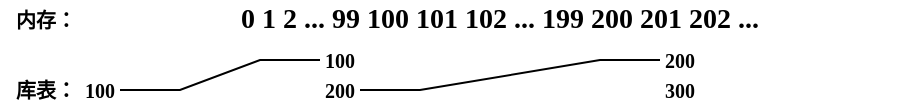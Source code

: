 <mxfile version="19.0.3" type="device"><diagram id="HAQJxB3Rs_gcAQVy3AtH" name="第 1 页"><mxGraphModel dx="585" dy="369" grid="1" gridSize="10" guides="1" tooltips="1" connect="1" arrows="1" fold="1" page="1" pageScale="1" pageWidth="1169" pageHeight="827" math="0" shadow="0"><root><mxCell id="0"/><mxCell id="1" parent="0"/><mxCell id="3Rw9o2CrVXbMSuTcduxS-8" value="&lt;font face=&quot;Lucida Console&quot;&gt;&lt;span style=&quot;font-size: 14px;&quot;&gt;&lt;b&gt;0 1 2 ... 99 100 101 102 ... 199 200 201 202 ...&lt;/b&gt;&lt;/span&gt;&lt;/font&gt;" style="text;html=1;strokeColor=none;fillColor=none;align=center;verticalAlign=middle;whiteSpace=wrap;rounded=0;" vertex="1" parent="1"><mxGeometry x="360" y="280" width="420" height="20" as="geometry"/></mxCell><mxCell id="3Rw9o2CrVXbMSuTcduxS-17" style="edgeStyle=entityRelationEdgeStyle;rounded=0;orthogonalLoop=1;jettySize=auto;html=1;exitX=1;exitY=0.5;exitDx=0;exitDy=0;entryX=0;entryY=0.5;entryDx=0;entryDy=0;fontFamily=Lucida Console;fontSize=10;elbow=vertical;endArrow=none;endFill=0;" edge="1" parent="1" source="3Rw9o2CrVXbMSuTcduxS-9" target="3Rw9o2CrVXbMSuTcduxS-13"><mxGeometry relative="1" as="geometry"/></mxCell><mxCell id="3Rw9o2CrVXbMSuTcduxS-9" value="&lt;b&gt;100&lt;/b&gt;" style="text;html=1;strokeColor=none;fillColor=none;align=center;verticalAlign=middle;whiteSpace=wrap;rounded=0;fontFamily=Lucida Console;fontSize=10;" vertex="1" parent="1"><mxGeometry x="360" y="320" width="20" height="10" as="geometry"/></mxCell><mxCell id="3Rw9o2CrVXbMSuTcduxS-10" value="内存：" style="text;html=1;strokeColor=none;fillColor=none;align=right;verticalAlign=middle;whiteSpace=wrap;rounded=0;fontFamily=Lucida Console;fontSize=10;fontStyle=1" vertex="1" parent="1"><mxGeometry x="320" y="280" width="40" height="20" as="geometry"/></mxCell><mxCell id="3Rw9o2CrVXbMSuTcduxS-11" value="库表：" style="text;html=1;strokeColor=none;fillColor=none;align=right;verticalAlign=middle;whiteSpace=wrap;rounded=0;fontFamily=Lucida Console;fontSize=10;fontStyle=1" vertex="1" parent="1"><mxGeometry x="320" y="315" width="40" height="20" as="geometry"/></mxCell><mxCell id="3Rw9o2CrVXbMSuTcduxS-13" value="&lt;b&gt;100&lt;/b&gt;" style="text;html=1;strokeColor=none;fillColor=none;align=center;verticalAlign=middle;whiteSpace=wrap;rounded=0;fontFamily=Lucida Console;fontSize=10;" vertex="1" parent="1"><mxGeometry x="480" y="305" width="20" height="10" as="geometry"/></mxCell><mxCell id="3Rw9o2CrVXbMSuTcduxS-18" style="edgeStyle=entityRelationEdgeStyle;rounded=0;orthogonalLoop=1;jettySize=auto;html=1;exitX=1;exitY=0.5;exitDx=0;exitDy=0;entryX=0;entryY=0.5;entryDx=0;entryDy=0;fontFamily=Lucida Console;fontSize=10;endArrow=none;endFill=0;elbow=vertical;" edge="1" parent="1" source="3Rw9o2CrVXbMSuTcduxS-14" target="3Rw9o2CrVXbMSuTcduxS-15"><mxGeometry relative="1" as="geometry"/></mxCell><mxCell id="3Rw9o2CrVXbMSuTcduxS-14" value="&lt;b&gt;200&lt;/b&gt;" style="text;html=1;strokeColor=none;fillColor=none;align=center;verticalAlign=middle;whiteSpace=wrap;rounded=0;fontFamily=Lucida Console;fontSize=10;" vertex="1" parent="1"><mxGeometry x="480" y="320" width="20" height="10" as="geometry"/></mxCell><mxCell id="3Rw9o2CrVXbMSuTcduxS-15" value="&lt;b&gt;200&lt;/b&gt;" style="text;html=1;strokeColor=none;fillColor=none;align=center;verticalAlign=middle;whiteSpace=wrap;rounded=0;fontFamily=Lucida Console;fontSize=10;" vertex="1" parent="1"><mxGeometry x="650" y="305" width="20" height="10" as="geometry"/></mxCell><mxCell id="3Rw9o2CrVXbMSuTcduxS-16" value="&lt;b&gt;300&lt;/b&gt;" style="text;html=1;strokeColor=none;fillColor=none;align=center;verticalAlign=middle;whiteSpace=wrap;rounded=0;fontFamily=Lucida Console;fontSize=10;" vertex="1" parent="1"><mxGeometry x="650" y="320" width="20" height="10" as="geometry"/></mxCell></root></mxGraphModel></diagram></mxfile>